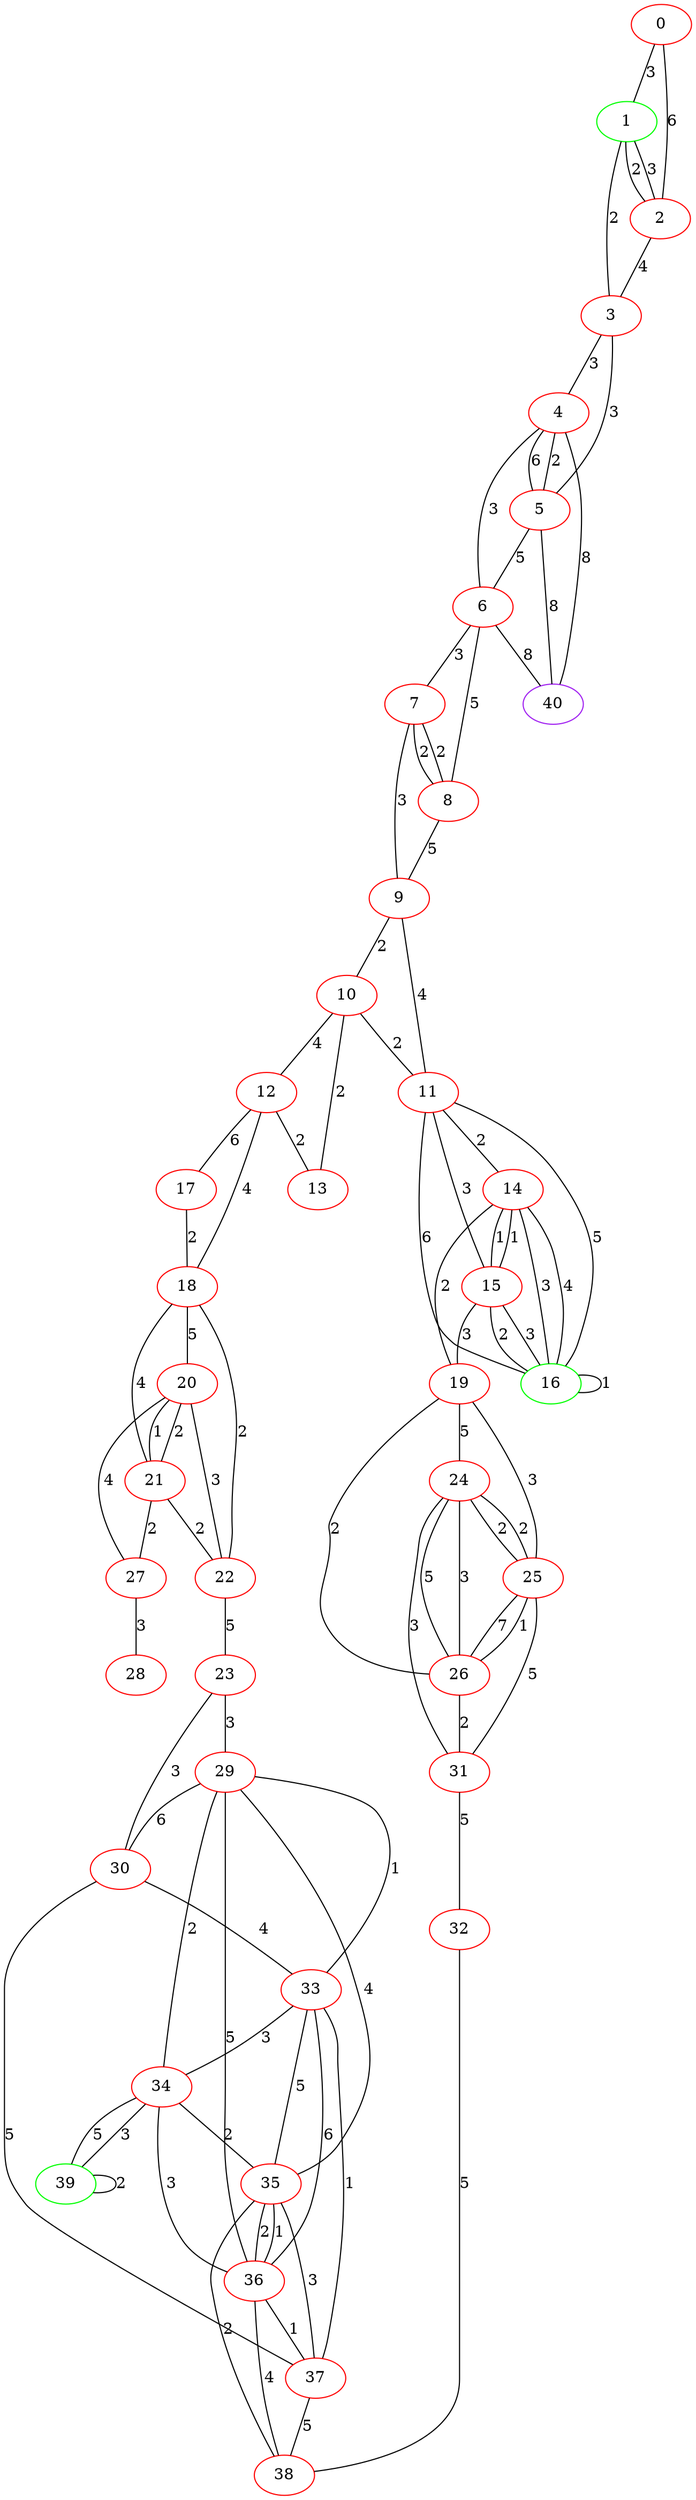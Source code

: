 graph "" {
0 [color=red, weight=1];
1 [color=green, weight=2];
2 [color=red, weight=1];
3 [color=red, weight=1];
4 [color=red, weight=1];
5 [color=red, weight=1];
6 [color=red, weight=1];
7 [color=red, weight=1];
8 [color=red, weight=1];
9 [color=red, weight=1];
10 [color=red, weight=1];
11 [color=red, weight=1];
12 [color=red, weight=1];
13 [color=red, weight=1];
14 [color=red, weight=1];
15 [color=red, weight=1];
16 [color=green, weight=2];
17 [color=red, weight=1];
18 [color=red, weight=1];
19 [color=red, weight=1];
20 [color=red, weight=1];
21 [color=red, weight=1];
22 [color=red, weight=1];
23 [color=red, weight=1];
24 [color=red, weight=1];
25 [color=red, weight=1];
26 [color=red, weight=1];
27 [color=red, weight=1];
28 [color=red, weight=1];
29 [color=red, weight=1];
30 [color=red, weight=1];
31 [color=red, weight=1];
32 [color=red, weight=1];
33 [color=red, weight=1];
34 [color=red, weight=1];
35 [color=red, weight=1];
36 [color=red, weight=1];
37 [color=red, weight=1];
38 [color=red, weight=1];
39 [color=green, weight=2];
40 [color=purple, weight=4];
0 -- 1  [key=0, label=3];
0 -- 2  [key=0, label=6];
1 -- 2  [key=0, label=2];
1 -- 2  [key=1, label=3];
1 -- 3  [key=0, label=2];
2 -- 3  [key=0, label=4];
3 -- 4  [key=0, label=3];
3 -- 5  [key=0, label=3];
4 -- 40  [key=0, label=8];
4 -- 5  [key=0, label=6];
4 -- 5  [key=1, label=2];
4 -- 6  [key=0, label=3];
5 -- 40  [key=0, label=8];
5 -- 6  [key=0, label=5];
6 -- 8  [key=0, label=5];
6 -- 40  [key=0, label=8];
6 -- 7  [key=0, label=3];
7 -- 8  [key=0, label=2];
7 -- 8  [key=1, label=2];
7 -- 9  [key=0, label=3];
8 -- 9  [key=0, label=5];
9 -- 10  [key=0, label=2];
9 -- 11  [key=0, label=4];
10 -- 11  [key=0, label=2];
10 -- 12  [key=0, label=4];
10 -- 13  [key=0, label=2];
11 -- 16  [key=0, label=5];
11 -- 16  [key=1, label=6];
11 -- 14  [key=0, label=2];
11 -- 15  [key=0, label=3];
12 -- 17  [key=0, label=6];
12 -- 18  [key=0, label=4];
12 -- 13  [key=0, label=2];
14 -- 16  [key=0, label=3];
14 -- 16  [key=1, label=4];
14 -- 19  [key=0, label=2];
14 -- 15  [key=0, label=1];
14 -- 15  [key=1, label=1];
15 -- 16  [key=0, label=2];
15 -- 16  [key=1, label=3];
15 -- 19  [key=0, label=3];
16 -- 16  [key=0, label=1];
17 -- 18  [key=0, label=2];
18 -- 20  [key=0, label=5];
18 -- 21  [key=0, label=4];
18 -- 22  [key=0, label=2];
19 -- 24  [key=0, label=5];
19 -- 25  [key=0, label=3];
19 -- 26  [key=0, label=2];
20 -- 27  [key=0, label=4];
20 -- 21  [key=0, label=1];
20 -- 21  [key=1, label=2];
20 -- 22  [key=0, label=3];
21 -- 27  [key=0, label=2];
21 -- 22  [key=0, label=2];
22 -- 23  [key=0, label=5];
23 -- 29  [key=0, label=3];
23 -- 30  [key=0, label=3];
24 -- 25  [key=0, label=2];
24 -- 25  [key=1, label=2];
24 -- 26  [key=0, label=5];
24 -- 26  [key=1, label=3];
24 -- 31  [key=0, label=3];
25 -- 26  [key=0, label=7];
25 -- 26  [key=1, label=1];
25 -- 31  [key=0, label=5];
26 -- 31  [key=0, label=2];
27 -- 28  [key=0, label=3];
29 -- 33  [key=0, label=1];
29 -- 34  [key=0, label=2];
29 -- 35  [key=0, label=4];
29 -- 36  [key=0, label=5];
29 -- 30  [key=0, label=6];
30 -- 33  [key=0, label=4];
30 -- 37  [key=0, label=5];
31 -- 32  [key=0, label=5];
32 -- 38  [key=0, label=5];
33 -- 34  [key=0, label=3];
33 -- 35  [key=0, label=5];
33 -- 36  [key=0, label=6];
33 -- 37  [key=0, label=1];
34 -- 35  [key=0, label=2];
34 -- 36  [key=0, label=3];
34 -- 39  [key=0, label=3];
34 -- 39  [key=1, label=5];
35 -- 36  [key=0, label=1];
35 -- 36  [key=1, label=2];
35 -- 37  [key=0, label=3];
35 -- 38  [key=0, label=2];
36 -- 37  [key=0, label=1];
36 -- 38  [key=0, label=4];
37 -- 38  [key=0, label=5];
39 -- 39  [key=0, label=2];
}
